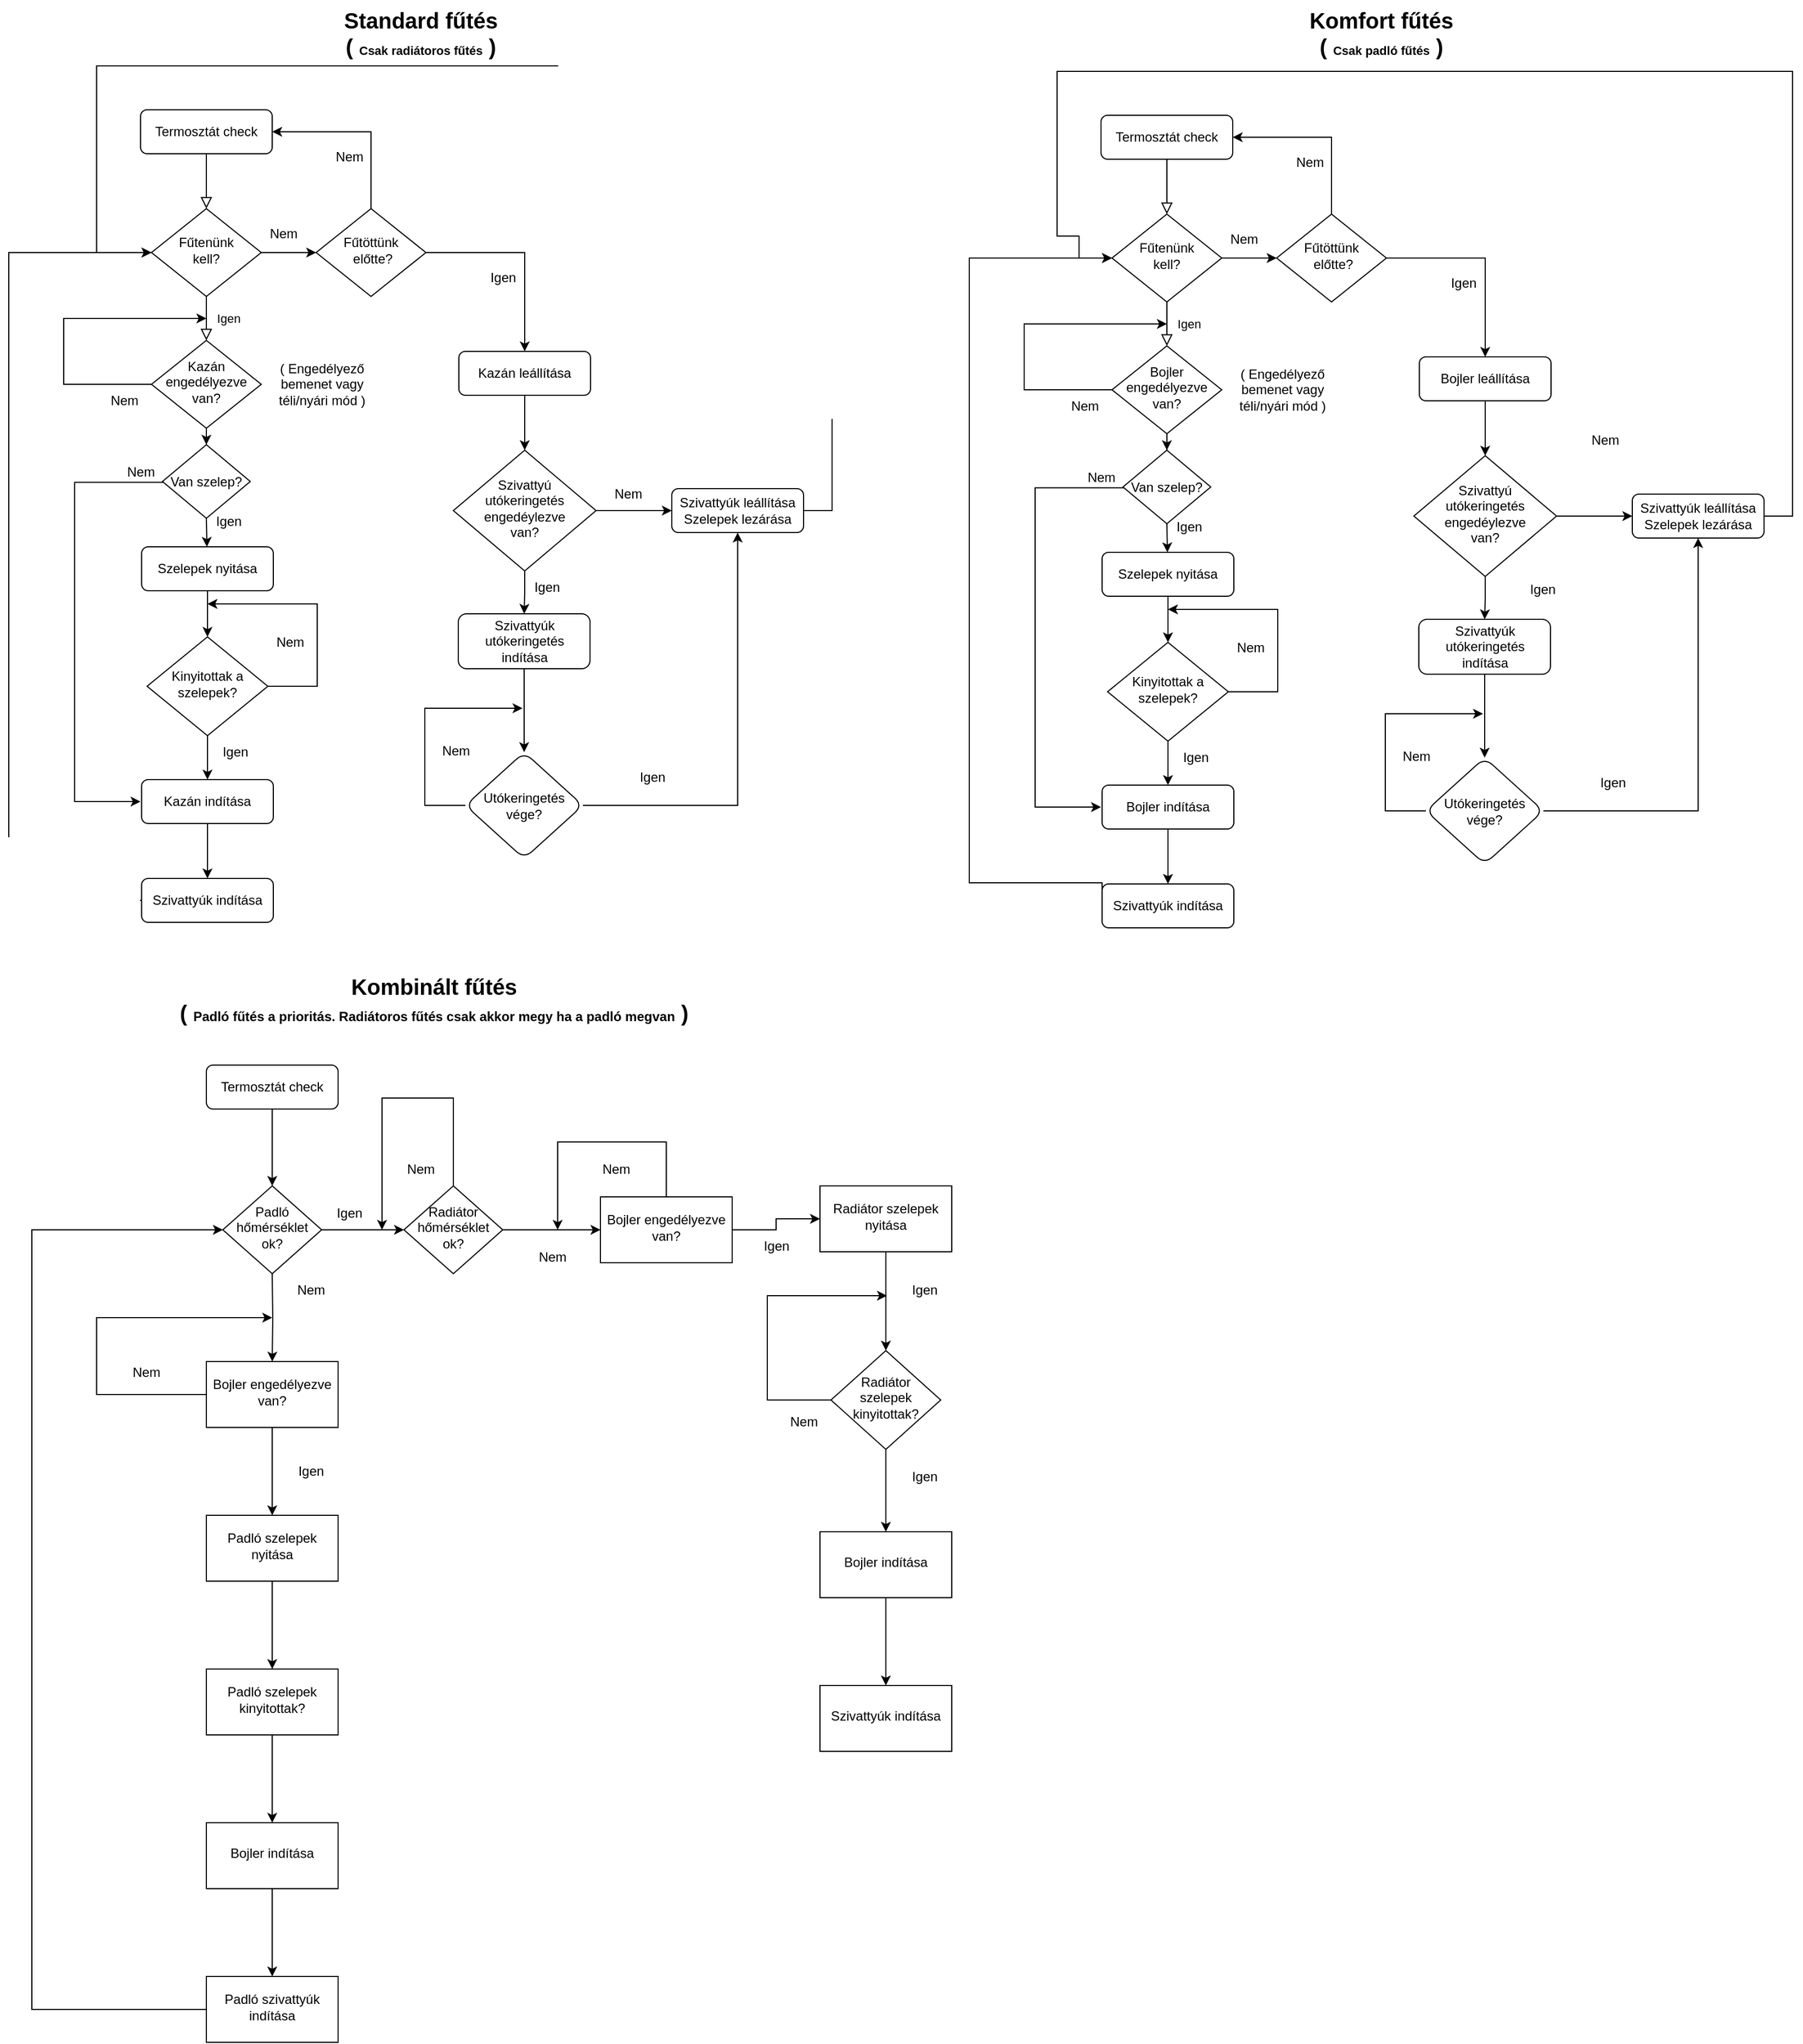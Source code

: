 <mxfile version="22.0.8" type="github">
  <diagram id="C5RBs43oDa-KdzZeNtuy" name="Page-1">
    <mxGraphModel dx="2022" dy="1817" grid="1" gridSize="5" guides="1" tooltips="1" connect="1" arrows="1" fold="1" page="1" pageScale="1" pageWidth="827" pageHeight="1169" math="0" shadow="0">
      <root>
        <mxCell id="WIyWlLk6GJQsqaUBKTNV-0" />
        <mxCell id="WIyWlLk6GJQsqaUBKTNV-1" parent="WIyWlLk6GJQsqaUBKTNV-0" />
        <mxCell id="BwI_lQwCWqoM442kbqM4-43" value="&lt;b&gt;&lt;font style=&quot;font-size: 20px;&quot;&gt;Standard fűtés&lt;br&gt;( &lt;/font&gt;&lt;font style=&quot;font-size: 11px;&quot;&gt;Csak radiátoros fűtés&lt;/font&gt;&lt;font style=&quot;font-size: 20px;&quot;&gt; )&lt;br&gt;&lt;/font&gt;&lt;/b&gt;" style="text;html=1;align=center;verticalAlign=middle;resizable=0;points=[];autosize=1;strokeColor=none;fillColor=none;" vertex="1" parent="WIyWlLk6GJQsqaUBKTNV-1">
          <mxGeometry x="-505" y="-980" width="160" height="60" as="geometry" />
        </mxCell>
        <mxCell id="BwI_lQwCWqoM442kbqM4-44" value="&lt;b&gt;&lt;font style=&quot;font-size: 20px;&quot;&gt;Komfort fűtés&lt;br&gt;( &lt;/font&gt;&lt;font style=&quot;font-size: 11px;&quot;&gt;Csak padló fűtés&lt;/font&gt;&lt;font style=&quot;font-size: 20px;&quot;&gt; )&lt;/font&gt;&lt;/b&gt;" style="text;html=1;align=center;verticalAlign=middle;resizable=0;points=[];autosize=1;strokeColor=none;fillColor=none;" vertex="1" parent="WIyWlLk6GJQsqaUBKTNV-1">
          <mxGeometry x="375" y="-980" width="150" height="60" as="geometry" />
        </mxCell>
        <mxCell id="BwI_lQwCWqoM442kbqM4-45" value="&lt;b&gt;&lt;font style=&quot;font-size: 20px;&quot;&gt;Kombinált fűtés&lt;br&gt;( &lt;/font&gt;&lt;font style=&quot;font-size: 12px;&quot;&gt;Padló fűtés a prioritás. Radiátoros fűtés csak akkor megy ha a padló megvan&lt;/font&gt;&lt;font style=&quot;font-size: 20px;&quot;&gt; )&lt;/font&gt;&lt;/b&gt;" style="text;html=1;align=center;verticalAlign=middle;resizable=0;points=[];autosize=1;strokeColor=none;fillColor=none;" vertex="1" parent="WIyWlLk6GJQsqaUBKTNV-1">
          <mxGeometry x="-658" y="-100" width="490" height="60" as="geometry" />
        </mxCell>
        <mxCell id="BwI_lQwCWqoM442kbqM4-46" value="" style="rounded=0;html=1;jettySize=auto;orthogonalLoop=1;fontSize=11;endArrow=block;endFill=0;endSize=8;strokeWidth=1;shadow=0;labelBackgroundColor=none;edgeStyle=orthogonalEdgeStyle;" edge="1" parent="WIyWlLk6GJQsqaUBKTNV-1" source="BwI_lQwCWqoM442kbqM4-47" target="BwI_lQwCWqoM442kbqM4-49">
          <mxGeometry relative="1" as="geometry" />
        </mxCell>
        <mxCell id="BwI_lQwCWqoM442kbqM4-47" value="Termosztát check" style="rounded=1;whiteSpace=wrap;html=1;fontSize=12;glass=0;strokeWidth=1;shadow=0;" vertex="1" parent="WIyWlLk6GJQsqaUBKTNV-1">
          <mxGeometry x="-680" y="-880" width="120" height="40" as="geometry" />
        </mxCell>
        <mxCell id="BwI_lQwCWqoM442kbqM4-48" value="Igen" style="rounded=0;html=1;jettySize=auto;orthogonalLoop=1;fontSize=11;endArrow=block;endFill=0;endSize=8;strokeWidth=1;shadow=0;labelBackgroundColor=none;edgeStyle=orthogonalEdgeStyle;" edge="1" parent="WIyWlLk6GJQsqaUBKTNV-1" source="BwI_lQwCWqoM442kbqM4-49" target="BwI_lQwCWqoM442kbqM4-51">
          <mxGeometry y="20" relative="1" as="geometry">
            <mxPoint as="offset" />
          </mxGeometry>
        </mxCell>
        <mxCell id="BwI_lQwCWqoM442kbqM4-49" value="Fűtenünk&lt;br&gt;kell?" style="rhombus;whiteSpace=wrap;html=1;shadow=0;fontFamily=Helvetica;fontSize=12;align=center;strokeWidth=1;spacing=6;spacingTop=-4;" vertex="1" parent="WIyWlLk6GJQsqaUBKTNV-1">
          <mxGeometry x="-670" y="-790" width="100" height="80" as="geometry" />
        </mxCell>
        <mxCell id="BwI_lQwCWqoM442kbqM4-206" value="" style="edgeStyle=orthogonalEdgeStyle;rounded=0;orthogonalLoop=1;jettySize=auto;html=1;" edge="1" parent="WIyWlLk6GJQsqaUBKTNV-1" source="BwI_lQwCWqoM442kbqM4-51" target="BwI_lQwCWqoM442kbqM4-205">
          <mxGeometry relative="1" as="geometry" />
        </mxCell>
        <mxCell id="BwI_lQwCWqoM442kbqM4-51" value="Kazán&lt;br&gt;engedélyezve van?" style="rhombus;whiteSpace=wrap;html=1;shadow=0;fontFamily=Helvetica;fontSize=12;align=center;strokeWidth=1;spacing=6;spacingTop=-4;" vertex="1" parent="WIyWlLk6GJQsqaUBKTNV-1">
          <mxGeometry x="-670" y="-670" width="100" height="80" as="geometry" />
        </mxCell>
        <mxCell id="BwI_lQwCWqoM442kbqM4-52" value="" style="edgeStyle=orthogonalEdgeStyle;rounded=0;orthogonalLoop=1;jettySize=auto;html=1;" edge="1" parent="WIyWlLk6GJQsqaUBKTNV-1" source="BwI_lQwCWqoM442kbqM4-53" target="BwI_lQwCWqoM442kbqM4-57">
          <mxGeometry relative="1" as="geometry" />
        </mxCell>
        <mxCell id="BwI_lQwCWqoM442kbqM4-53" value="Szelepek nyitása" style="rounded=1;whiteSpace=wrap;html=1;fontSize=12;glass=0;strokeWidth=1;shadow=0;" vertex="1" parent="WIyWlLk6GJQsqaUBKTNV-1">
          <mxGeometry x="-679" y="-482" width="120" height="40" as="geometry" />
        </mxCell>
        <mxCell id="BwI_lQwCWqoM442kbqM4-54" value="" style="endArrow=classic;html=1;rounded=0;exitX=0;exitY=0.5;exitDx=0;exitDy=0;" edge="1" parent="WIyWlLk6GJQsqaUBKTNV-1" source="BwI_lQwCWqoM442kbqM4-51">
          <mxGeometry width="50" height="50" relative="1" as="geometry">
            <mxPoint x="-695" y="-622.0" as="sourcePoint" />
            <mxPoint x="-620" y="-690" as="targetPoint" />
            <Array as="points">
              <mxPoint x="-750" y="-630" />
              <mxPoint x="-750" y="-690" />
            </Array>
          </mxGeometry>
        </mxCell>
        <mxCell id="BwI_lQwCWqoM442kbqM4-55" value="Nem" style="text;html=1;align=center;verticalAlign=middle;resizable=0;points=[];autosize=1;strokeColor=none;fillColor=none;" vertex="1" parent="WIyWlLk6GJQsqaUBKTNV-1">
          <mxGeometry x="-720" y="-630" width="50" height="30" as="geometry" />
        </mxCell>
        <mxCell id="BwI_lQwCWqoM442kbqM4-56" value="" style="edgeStyle=orthogonalEdgeStyle;rounded=0;orthogonalLoop=1;jettySize=auto;html=1;" edge="1" parent="WIyWlLk6GJQsqaUBKTNV-1" source="BwI_lQwCWqoM442kbqM4-57" target="BwI_lQwCWqoM442kbqM4-73">
          <mxGeometry relative="1" as="geometry" />
        </mxCell>
        <mxCell id="BwI_lQwCWqoM442kbqM4-57" value="Kinyitottak a szelepek?" style="rhombus;whiteSpace=wrap;html=1;shadow=0;fontFamily=Helvetica;fontSize=12;align=center;strokeWidth=1;spacing=6;spacingTop=-4;" vertex="1" parent="WIyWlLk6GJQsqaUBKTNV-1">
          <mxGeometry x="-674" y="-400" width="110" height="90" as="geometry" />
        </mxCell>
        <mxCell id="BwI_lQwCWqoM442kbqM4-58" value="" style="endArrow=classic;html=1;rounded=0;exitX=1;exitY=0.5;exitDx=0;exitDy=0;" edge="1" parent="WIyWlLk6GJQsqaUBKTNV-1" source="BwI_lQwCWqoM442kbqM4-57">
          <mxGeometry width="50" height="50" relative="1" as="geometry">
            <mxPoint x="-529" y="-370" as="sourcePoint" />
            <mxPoint x="-619" y="-430" as="targetPoint" />
            <Array as="points">
              <mxPoint x="-519" y="-355" />
              <mxPoint x="-519" y="-430" />
            </Array>
          </mxGeometry>
        </mxCell>
        <mxCell id="BwI_lQwCWqoM442kbqM4-59" value="Nem" style="text;html=1;align=center;verticalAlign=middle;resizable=0;points=[];autosize=1;strokeColor=none;fillColor=none;" vertex="1" parent="WIyWlLk6GJQsqaUBKTNV-1">
          <mxGeometry x="-569" y="-410" width="50" height="30" as="geometry" />
        </mxCell>
        <mxCell id="BwI_lQwCWqoM442kbqM4-60" value="" style="edgeStyle=orthogonalEdgeStyle;rounded=0;orthogonalLoop=1;jettySize=auto;html=1;entryX=0;entryY=0.5;entryDx=0;entryDy=0;exitX=0;exitY=0.5;exitDx=0;exitDy=0;" edge="1" parent="WIyWlLk6GJQsqaUBKTNV-1" source="BwI_lQwCWqoM442kbqM4-61" target="BwI_lQwCWqoM442kbqM4-49">
          <mxGeometry relative="1" as="geometry">
            <mxPoint x="-790" y="-750" as="targetPoint" />
            <Array as="points">
              <mxPoint x="-800" y="-160" />
              <mxPoint x="-800" y="-750" />
            </Array>
          </mxGeometry>
        </mxCell>
        <mxCell id="BwI_lQwCWqoM442kbqM4-61" value="Szivattyúk indítása" style="rounded=1;whiteSpace=wrap;html=1;fontSize=12;glass=0;strokeWidth=1;shadow=0;" vertex="1" parent="WIyWlLk6GJQsqaUBKTNV-1">
          <mxGeometry x="-679" y="-180" width="120" height="40" as="geometry" />
        </mxCell>
        <mxCell id="BwI_lQwCWqoM442kbqM4-62" value="Igen" style="text;html=1;align=center;verticalAlign=middle;resizable=0;points=[];autosize=1;strokeColor=none;fillColor=none;" vertex="1" parent="WIyWlLk6GJQsqaUBKTNV-1">
          <mxGeometry x="-619" y="-310" width="50" height="30" as="geometry" />
        </mxCell>
        <mxCell id="BwI_lQwCWqoM442kbqM4-63" value="Fűtöttünk&lt;br&gt;&amp;nbsp;előtte?" style="rhombus;whiteSpace=wrap;html=1;shadow=0;fontFamily=Helvetica;fontSize=12;align=center;strokeWidth=1;spacing=6;spacingTop=-4;" vertex="1" parent="WIyWlLk6GJQsqaUBKTNV-1">
          <mxGeometry x="-520" y="-790" width="100" height="80" as="geometry" />
        </mxCell>
        <mxCell id="BwI_lQwCWqoM442kbqM4-64" value="" style="endArrow=classic;html=1;rounded=0;exitX=1;exitY=0.5;exitDx=0;exitDy=0;entryX=0;entryY=0.5;entryDx=0;entryDy=0;" edge="1" parent="WIyWlLk6GJQsqaUBKTNV-1" source="BwI_lQwCWqoM442kbqM4-49" target="BwI_lQwCWqoM442kbqM4-63">
          <mxGeometry width="50" height="50" relative="1" as="geometry">
            <mxPoint x="-530" y="-650" as="sourcePoint" />
            <mxPoint x="-480" y="-700" as="targetPoint" />
          </mxGeometry>
        </mxCell>
        <mxCell id="BwI_lQwCWqoM442kbqM4-65" value="" style="endArrow=classic;html=1;rounded=0;exitX=0.5;exitY=0;exitDx=0;exitDy=0;entryX=1;entryY=0.5;entryDx=0;entryDy=0;" edge="1" parent="WIyWlLk6GJQsqaUBKTNV-1" source="BwI_lQwCWqoM442kbqM4-63" target="BwI_lQwCWqoM442kbqM4-47">
          <mxGeometry width="50" height="50" relative="1" as="geometry">
            <mxPoint x="-530" y="-650" as="sourcePoint" />
            <mxPoint x="-480" y="-700" as="targetPoint" />
            <Array as="points">
              <mxPoint x="-470" y="-860" />
            </Array>
          </mxGeometry>
        </mxCell>
        <mxCell id="BwI_lQwCWqoM442kbqM4-66" value="Nem" style="text;html=1;align=center;verticalAlign=middle;resizable=0;points=[];autosize=1;strokeColor=none;fillColor=none;" vertex="1" parent="WIyWlLk6GJQsqaUBKTNV-1">
          <mxGeometry x="-515" y="-852" width="50" height="30" as="geometry" />
        </mxCell>
        <mxCell id="BwI_lQwCWqoM442kbqM4-67" value="Nem" style="text;html=1;align=center;verticalAlign=middle;resizable=0;points=[];autosize=1;strokeColor=none;fillColor=none;" vertex="1" parent="WIyWlLk6GJQsqaUBKTNV-1">
          <mxGeometry x="-575" y="-782" width="50" height="30" as="geometry" />
        </mxCell>
        <mxCell id="BwI_lQwCWqoM442kbqM4-70" value="" style="endArrow=classic;html=1;rounded=0;exitX=1;exitY=0.5;exitDx=0;exitDy=0;entryX=0.5;entryY=0;entryDx=0;entryDy=0;" edge="1" parent="WIyWlLk6GJQsqaUBKTNV-1" source="BwI_lQwCWqoM442kbqM4-63">
          <mxGeometry width="50" height="50" relative="1" as="geometry">
            <mxPoint x="-530" y="-650" as="sourcePoint" />
            <mxPoint x="-330" y="-660" as="targetPoint" />
            <Array as="points">
              <mxPoint x="-330" y="-750" />
            </Array>
          </mxGeometry>
        </mxCell>
        <mxCell id="BwI_lQwCWqoM442kbqM4-71" value="Igen" style="text;html=1;align=center;verticalAlign=middle;resizable=0;points=[];autosize=1;strokeColor=none;fillColor=none;" vertex="1" parent="WIyWlLk6GJQsqaUBKTNV-1">
          <mxGeometry x="-375" y="-742" width="50" height="30" as="geometry" />
        </mxCell>
        <mxCell id="BwI_lQwCWqoM442kbqM4-72" value="" style="edgeStyle=orthogonalEdgeStyle;rounded=0;orthogonalLoop=1;jettySize=auto;html=1;" edge="1" parent="WIyWlLk6GJQsqaUBKTNV-1" source="BwI_lQwCWqoM442kbqM4-73" target="BwI_lQwCWqoM442kbqM4-61">
          <mxGeometry relative="1" as="geometry" />
        </mxCell>
        <mxCell id="BwI_lQwCWqoM442kbqM4-73" value="Kazán indítása" style="rounded=1;whiteSpace=wrap;html=1;fontSize=12;glass=0;strokeWidth=1;shadow=0;" vertex="1" parent="WIyWlLk6GJQsqaUBKTNV-1">
          <mxGeometry x="-679" y="-270" width="120" height="40" as="geometry" />
        </mxCell>
        <mxCell id="BwI_lQwCWqoM442kbqM4-74" value="" style="edgeStyle=orthogonalEdgeStyle;rounded=0;orthogonalLoop=1;jettySize=auto;html=1;" edge="1" parent="WIyWlLk6GJQsqaUBKTNV-1" source="BwI_lQwCWqoM442kbqM4-75" target="BwI_lQwCWqoM442kbqM4-77">
          <mxGeometry relative="1" as="geometry" />
        </mxCell>
        <mxCell id="BwI_lQwCWqoM442kbqM4-75" value="Kazán leállítása" style="rounded=1;whiteSpace=wrap;html=1;fontSize=12;glass=0;strokeWidth=1;shadow=0;" vertex="1" parent="WIyWlLk6GJQsqaUBKTNV-1">
          <mxGeometry x="-390" y="-660" width="120" height="40" as="geometry" />
        </mxCell>
        <mxCell id="BwI_lQwCWqoM442kbqM4-76" value="" style="edgeStyle=orthogonalEdgeStyle;rounded=0;orthogonalLoop=1;jettySize=auto;html=1;" edge="1" parent="WIyWlLk6GJQsqaUBKTNV-1" source="BwI_lQwCWqoM442kbqM4-77" target="BwI_lQwCWqoM442kbqM4-79">
          <mxGeometry relative="1" as="geometry" />
        </mxCell>
        <mxCell id="BwI_lQwCWqoM442kbqM4-194" value="" style="edgeStyle=orthogonalEdgeStyle;rounded=0;orthogonalLoop=1;jettySize=auto;html=1;" edge="1" parent="WIyWlLk6GJQsqaUBKTNV-1" source="BwI_lQwCWqoM442kbqM4-77" target="BwI_lQwCWqoM442kbqM4-81">
          <mxGeometry relative="1" as="geometry" />
        </mxCell>
        <mxCell id="BwI_lQwCWqoM442kbqM4-77" value="Szivattyú&lt;br&gt;utókeringetés&lt;br&gt;engedéylezve&lt;br&gt;van?" style="rhombus;whiteSpace=wrap;html=1;shadow=0;fontFamily=Helvetica;fontSize=12;align=center;strokeWidth=1;spacing=6;spacingTop=-4;" vertex="1" parent="WIyWlLk6GJQsqaUBKTNV-1">
          <mxGeometry x="-395" y="-570" width="130" height="110" as="geometry" />
        </mxCell>
        <mxCell id="BwI_lQwCWqoM442kbqM4-196" value="" style="edgeStyle=orthogonalEdgeStyle;rounded=0;orthogonalLoop=1;jettySize=auto;html=1;" edge="1" parent="WIyWlLk6GJQsqaUBKTNV-1" source="BwI_lQwCWqoM442kbqM4-79" target="BwI_lQwCWqoM442kbqM4-195">
          <mxGeometry relative="1" as="geometry" />
        </mxCell>
        <mxCell id="BwI_lQwCWqoM442kbqM4-79" value="Szivattyúk utókeringetés&lt;br&gt;indítása" style="rounded=1;whiteSpace=wrap;html=1;fontSize=12;glass=0;strokeWidth=1;shadow=0;" vertex="1" parent="WIyWlLk6GJQsqaUBKTNV-1">
          <mxGeometry x="-390.5" y="-421" width="120" height="50" as="geometry" />
        </mxCell>
        <mxCell id="BwI_lQwCWqoM442kbqM4-80" value="" style="edgeStyle=orthogonalEdgeStyle;rounded=0;orthogonalLoop=1;jettySize=auto;html=1;exitX=1;exitY=0.5;exitDx=0;exitDy=0;" edge="1" parent="WIyWlLk6GJQsqaUBKTNV-1" source="BwI_lQwCWqoM442kbqM4-81">
          <mxGeometry relative="1" as="geometry">
            <mxPoint x="-670" y="-750" as="targetPoint" />
            <Array as="points">
              <mxPoint x="-50" y="-515" />
              <mxPoint x="-50" y="-920" />
              <mxPoint x="-720" y="-920" />
              <mxPoint x="-720" y="-750" />
            </Array>
          </mxGeometry>
        </mxCell>
        <mxCell id="BwI_lQwCWqoM442kbqM4-81" value="Szivattyúk leállítása&lt;br&gt;Szelepek lezárása" style="rounded=1;whiteSpace=wrap;html=1;fontSize=12;glass=0;strokeWidth=1;shadow=0;" vertex="1" parent="WIyWlLk6GJQsqaUBKTNV-1">
          <mxGeometry x="-196" y="-535" width="120" height="40" as="geometry" />
        </mxCell>
        <mxCell id="BwI_lQwCWqoM442kbqM4-83" value="Igen" style="text;html=1;align=center;verticalAlign=middle;resizable=0;points=[];autosize=1;strokeColor=none;fillColor=none;" vertex="1" parent="WIyWlLk6GJQsqaUBKTNV-1">
          <mxGeometry x="-335" y="-460" width="50" height="30" as="geometry" />
        </mxCell>
        <mxCell id="BwI_lQwCWqoM442kbqM4-84" value="Nem" style="text;html=1;align=center;verticalAlign=middle;resizable=0;points=[];autosize=1;strokeColor=none;fillColor=none;" vertex="1" parent="WIyWlLk6GJQsqaUBKTNV-1">
          <mxGeometry x="-261" y="-545" width="50" height="30" as="geometry" />
        </mxCell>
        <mxCell id="BwI_lQwCWqoM442kbqM4-85" value="( Engedélyező &lt;br&gt;bemenet vagy&lt;br&gt;téli/nyári mód )" style="text;html=1;align=center;verticalAlign=middle;resizable=0;points=[];autosize=1;strokeColor=none;fillColor=none;" vertex="1" parent="WIyWlLk6GJQsqaUBKTNV-1">
          <mxGeometry x="-565" y="-660" width="100" height="60" as="geometry" />
        </mxCell>
        <mxCell id="BwI_lQwCWqoM442kbqM4-133" value="" style="edgeStyle=orthogonalEdgeStyle;rounded=0;orthogonalLoop=1;jettySize=auto;html=1;entryX=0.5;entryY=0;entryDx=0;entryDy=0;exitX=0.5;exitY=1;exitDx=0;exitDy=0;" edge="1" parent="WIyWlLk6GJQsqaUBKTNV-1" source="BwI_lQwCWqoM442kbqM4-126" target="BwI_lQwCWqoM442kbqM4-127">
          <mxGeometry relative="1" as="geometry">
            <mxPoint x="-728" y="10" as="targetPoint" />
          </mxGeometry>
        </mxCell>
        <mxCell id="BwI_lQwCWqoM442kbqM4-126" value="Termosztát check" style="rounded=1;whiteSpace=wrap;html=1;fontSize=12;glass=0;strokeWidth=1;shadow=0;" vertex="1" parent="WIyWlLk6GJQsqaUBKTNV-1">
          <mxGeometry x="-620" y="-10" width="120" height="40" as="geometry" />
        </mxCell>
        <mxCell id="BwI_lQwCWqoM442kbqM4-180" value="" style="edgeStyle=orthogonalEdgeStyle;rounded=0;orthogonalLoop=1;jettySize=auto;html=1;" edge="1" parent="WIyWlLk6GJQsqaUBKTNV-1" source="BwI_lQwCWqoM442kbqM4-127" target="BwI_lQwCWqoM442kbqM4-178">
          <mxGeometry relative="1" as="geometry" />
        </mxCell>
        <mxCell id="BwI_lQwCWqoM442kbqM4-127" value="Padló hőmérséklet ok?" style="rhombus;whiteSpace=wrap;html=1;shadow=0;fontFamily=Helvetica;fontSize=12;align=center;strokeWidth=1;spacing=6;spacingTop=-4;" vertex="1" parent="WIyWlLk6GJQsqaUBKTNV-1">
          <mxGeometry x="-605" y="100" width="90" height="80" as="geometry" />
        </mxCell>
        <mxCell id="BwI_lQwCWqoM442kbqM4-131" value="Igen" style="text;html=1;align=center;verticalAlign=middle;resizable=0;points=[];autosize=1;strokeColor=none;fillColor=none;" vertex="1" parent="WIyWlLk6GJQsqaUBKTNV-1">
          <mxGeometry x="-515" y="110" width="50" height="30" as="geometry" />
        </mxCell>
        <mxCell id="BwI_lQwCWqoM442kbqM4-160" value="" style="edgeStyle=orthogonalEdgeStyle;rounded=0;orthogonalLoop=1;jettySize=auto;html=1;" edge="1" parent="WIyWlLk6GJQsqaUBKTNV-1" target="BwI_lQwCWqoM442kbqM4-159">
          <mxGeometry relative="1" as="geometry">
            <mxPoint x="-560" y="180" as="sourcePoint" />
          </mxGeometry>
        </mxCell>
        <mxCell id="BwI_lQwCWqoM442kbqM4-143" value="" style="edgeStyle=orthogonalEdgeStyle;rounded=0;orthogonalLoop=1;jettySize=auto;html=1;" edge="1" parent="WIyWlLk6GJQsqaUBKTNV-1" source="BwI_lQwCWqoM442kbqM4-140" target="BwI_lQwCWqoM442kbqM4-142">
          <mxGeometry relative="1" as="geometry" />
        </mxCell>
        <mxCell id="BwI_lQwCWqoM442kbqM4-175" value="" style="edgeStyle=orthogonalEdgeStyle;rounded=0;orthogonalLoop=1;jettySize=auto;html=1;" edge="1" parent="WIyWlLk6GJQsqaUBKTNV-1" source="BwI_lQwCWqoM442kbqM4-140">
          <mxGeometry relative="1" as="geometry">
            <mxPoint x="-300" y="140" as="targetPoint" />
            <Array as="points">
              <mxPoint x="-201" y="60" />
              <mxPoint x="-300" y="60" />
            </Array>
          </mxGeometry>
        </mxCell>
        <mxCell id="BwI_lQwCWqoM442kbqM4-140" value="Bojler engedélyezve van?" style="whiteSpace=wrap;html=1;shadow=0;strokeWidth=1;spacing=6;spacingTop=-4;" vertex="1" parent="WIyWlLk6GJQsqaUBKTNV-1">
          <mxGeometry x="-261" y="110" width="120" height="60" as="geometry" />
        </mxCell>
        <mxCell id="BwI_lQwCWqoM442kbqM4-147" value="" style="edgeStyle=orthogonalEdgeStyle;rounded=0;orthogonalLoop=1;jettySize=auto;html=1;" edge="1" parent="WIyWlLk6GJQsqaUBKTNV-1" source="BwI_lQwCWqoM442kbqM4-142" target="BwI_lQwCWqoM442kbqM4-146">
          <mxGeometry relative="1" as="geometry" />
        </mxCell>
        <mxCell id="BwI_lQwCWqoM442kbqM4-142" value="Radiátor szelepek nyitása" style="whiteSpace=wrap;html=1;shadow=0;strokeWidth=1;spacing=6;spacingTop=-4;" vertex="1" parent="WIyWlLk6GJQsqaUBKTNV-1">
          <mxGeometry x="-61" y="100" width="120" height="60" as="geometry" />
        </mxCell>
        <mxCell id="BwI_lQwCWqoM442kbqM4-149" value="" style="edgeStyle=orthogonalEdgeStyle;rounded=0;orthogonalLoop=1;jettySize=auto;html=1;" edge="1" parent="WIyWlLk6GJQsqaUBKTNV-1" source="BwI_lQwCWqoM442kbqM4-146" target="BwI_lQwCWqoM442kbqM4-148">
          <mxGeometry relative="1" as="geometry" />
        </mxCell>
        <mxCell id="BwI_lQwCWqoM442kbqM4-186" value="" style="edgeStyle=orthogonalEdgeStyle;rounded=0;orthogonalLoop=1;jettySize=auto;html=1;" edge="1" parent="WIyWlLk6GJQsqaUBKTNV-1" source="BwI_lQwCWqoM442kbqM4-146">
          <mxGeometry relative="1" as="geometry">
            <mxPoint y="200" as="targetPoint" />
            <Array as="points">
              <mxPoint x="-109" y="295" />
              <mxPoint x="-109" y="200" />
            </Array>
          </mxGeometry>
        </mxCell>
        <mxCell id="BwI_lQwCWqoM442kbqM4-146" value="Radiátor szelepek kinyitottak?" style="rhombus;whiteSpace=wrap;html=1;shadow=0;strokeWidth=1;spacing=6;spacingTop=-4;" vertex="1" parent="WIyWlLk6GJQsqaUBKTNV-1">
          <mxGeometry x="-51" y="250" width="100" height="90" as="geometry" />
        </mxCell>
        <mxCell id="BwI_lQwCWqoM442kbqM4-151" value="" style="edgeStyle=orthogonalEdgeStyle;rounded=0;orthogonalLoop=1;jettySize=auto;html=1;" edge="1" parent="WIyWlLk6GJQsqaUBKTNV-1" source="BwI_lQwCWqoM442kbqM4-148" target="BwI_lQwCWqoM442kbqM4-150">
          <mxGeometry relative="1" as="geometry" />
        </mxCell>
        <mxCell id="BwI_lQwCWqoM442kbqM4-148" value="Bojler indítása" style="whiteSpace=wrap;html=1;shadow=0;strokeWidth=1;spacing=6;spacingTop=-4;" vertex="1" parent="WIyWlLk6GJQsqaUBKTNV-1">
          <mxGeometry x="-61" y="415" width="120" height="60" as="geometry" />
        </mxCell>
        <mxCell id="BwI_lQwCWqoM442kbqM4-150" value="Szivattyúk indítása" style="whiteSpace=wrap;html=1;shadow=0;strokeWidth=1;spacing=6;spacingTop=-4;" vertex="1" parent="WIyWlLk6GJQsqaUBKTNV-1">
          <mxGeometry x="-61" y="555" width="120" height="60" as="geometry" />
        </mxCell>
        <mxCell id="BwI_lQwCWqoM442kbqM4-155" value="Igen" style="text;html=1;align=center;verticalAlign=middle;resizable=0;points=[];autosize=1;strokeColor=none;fillColor=none;" vertex="1" parent="WIyWlLk6GJQsqaUBKTNV-1">
          <mxGeometry x="-126" y="140" width="50" height="30" as="geometry" />
        </mxCell>
        <mxCell id="BwI_lQwCWqoM442kbqM4-156" value="Igen" style="text;html=1;align=center;verticalAlign=middle;resizable=0;points=[];autosize=1;strokeColor=none;fillColor=none;" vertex="1" parent="WIyWlLk6GJQsqaUBKTNV-1">
          <mxGeometry x="9" y="180" width="50" height="30" as="geometry" />
        </mxCell>
        <mxCell id="BwI_lQwCWqoM442kbqM4-157" value="Igen" style="text;html=1;align=center;verticalAlign=middle;resizable=0;points=[];autosize=1;strokeColor=none;fillColor=none;" vertex="1" parent="WIyWlLk6GJQsqaUBKTNV-1">
          <mxGeometry x="9" y="350" width="50" height="30" as="geometry" />
        </mxCell>
        <mxCell id="BwI_lQwCWqoM442kbqM4-162" value="" style="edgeStyle=orthogonalEdgeStyle;rounded=0;orthogonalLoop=1;jettySize=auto;html=1;" edge="1" parent="WIyWlLk6GJQsqaUBKTNV-1" source="BwI_lQwCWqoM442kbqM4-159" target="BwI_lQwCWqoM442kbqM4-161">
          <mxGeometry relative="1" as="geometry" />
        </mxCell>
        <mxCell id="BwI_lQwCWqoM442kbqM4-171" style="edgeStyle=orthogonalEdgeStyle;rounded=0;orthogonalLoop=1;jettySize=auto;html=1;" edge="1" parent="WIyWlLk6GJQsqaUBKTNV-1" source="BwI_lQwCWqoM442kbqM4-159">
          <mxGeometry relative="1" as="geometry">
            <mxPoint x="-560" y="220" as="targetPoint" />
            <Array as="points">
              <mxPoint x="-720" y="290" />
              <mxPoint x="-720" y="220" />
            </Array>
          </mxGeometry>
        </mxCell>
        <mxCell id="BwI_lQwCWqoM442kbqM4-159" value="Bojler engedélyezve van?" style="whiteSpace=wrap;html=1;shadow=0;strokeWidth=1;spacing=6;spacingTop=-4;" vertex="1" parent="WIyWlLk6GJQsqaUBKTNV-1">
          <mxGeometry x="-620" y="260" width="120" height="60" as="geometry" />
        </mxCell>
        <mxCell id="BwI_lQwCWqoM442kbqM4-164" value="" style="edgeStyle=orthogonalEdgeStyle;rounded=0;orthogonalLoop=1;jettySize=auto;html=1;" edge="1" parent="WIyWlLk6GJQsqaUBKTNV-1" source="BwI_lQwCWqoM442kbqM4-161" target="BwI_lQwCWqoM442kbqM4-163">
          <mxGeometry relative="1" as="geometry" />
        </mxCell>
        <mxCell id="BwI_lQwCWqoM442kbqM4-161" value="Padló szelepek nyitása" style="whiteSpace=wrap;html=1;shadow=0;strokeWidth=1;spacing=6;spacingTop=-4;" vertex="1" parent="WIyWlLk6GJQsqaUBKTNV-1">
          <mxGeometry x="-620" y="400" width="120" height="60" as="geometry" />
        </mxCell>
        <mxCell id="BwI_lQwCWqoM442kbqM4-166" value="" style="edgeStyle=orthogonalEdgeStyle;rounded=0;orthogonalLoop=1;jettySize=auto;html=1;" edge="1" parent="WIyWlLk6GJQsqaUBKTNV-1" source="BwI_lQwCWqoM442kbqM4-163" target="BwI_lQwCWqoM442kbqM4-165">
          <mxGeometry relative="1" as="geometry" />
        </mxCell>
        <mxCell id="BwI_lQwCWqoM442kbqM4-163" value="Padló szelepek kinyitottak?" style="whiteSpace=wrap;html=1;shadow=0;strokeWidth=1;spacing=6;spacingTop=-4;" vertex="1" parent="WIyWlLk6GJQsqaUBKTNV-1">
          <mxGeometry x="-620" y="540" width="120" height="60" as="geometry" />
        </mxCell>
        <mxCell id="BwI_lQwCWqoM442kbqM4-168" value="" style="edgeStyle=orthogonalEdgeStyle;rounded=0;orthogonalLoop=1;jettySize=auto;html=1;" edge="1" parent="WIyWlLk6GJQsqaUBKTNV-1" source="BwI_lQwCWqoM442kbqM4-165" target="BwI_lQwCWqoM442kbqM4-167">
          <mxGeometry relative="1" as="geometry" />
        </mxCell>
        <mxCell id="BwI_lQwCWqoM442kbqM4-165" value="Bojler indítása" style="whiteSpace=wrap;html=1;shadow=0;strokeWidth=1;spacing=6;spacingTop=-4;" vertex="1" parent="WIyWlLk6GJQsqaUBKTNV-1">
          <mxGeometry x="-620" y="680" width="120" height="60" as="geometry" />
        </mxCell>
        <mxCell id="BwI_lQwCWqoM442kbqM4-182" value="" style="edgeStyle=orthogonalEdgeStyle;rounded=0;orthogonalLoop=1;jettySize=auto;html=1;entryX=0;entryY=0.5;entryDx=0;entryDy=0;" edge="1" parent="WIyWlLk6GJQsqaUBKTNV-1" source="BwI_lQwCWqoM442kbqM4-167" target="BwI_lQwCWqoM442kbqM4-127">
          <mxGeometry relative="1" as="geometry">
            <mxPoint x="-710" y="130" as="targetPoint" />
            <Array as="points">
              <mxPoint x="-779" y="850" />
              <mxPoint x="-779" y="140" />
            </Array>
          </mxGeometry>
        </mxCell>
        <mxCell id="BwI_lQwCWqoM442kbqM4-167" value="Padló szivattyúk indítása" style="whiteSpace=wrap;html=1;shadow=0;strokeWidth=1;spacing=6;spacingTop=-4;" vertex="1" parent="WIyWlLk6GJQsqaUBKTNV-1">
          <mxGeometry x="-620" y="820" width="120" height="60" as="geometry" />
        </mxCell>
        <mxCell id="BwI_lQwCWqoM442kbqM4-172" value="Nem" style="text;html=1;align=center;verticalAlign=middle;resizable=0;points=[];autosize=1;strokeColor=none;fillColor=none;" vertex="1" parent="WIyWlLk6GJQsqaUBKTNV-1">
          <mxGeometry x="-700" y="255" width="50" height="30" as="geometry" />
        </mxCell>
        <mxCell id="BwI_lQwCWqoM442kbqM4-173" value="Igen" style="text;html=1;align=center;verticalAlign=middle;resizable=0;points=[];autosize=1;strokeColor=none;fillColor=none;" vertex="1" parent="WIyWlLk6GJQsqaUBKTNV-1">
          <mxGeometry x="-550" y="345" width="50" height="30" as="geometry" />
        </mxCell>
        <mxCell id="BwI_lQwCWqoM442kbqM4-176" value="Nem" style="text;html=1;align=center;verticalAlign=middle;resizable=0;points=[];autosize=1;strokeColor=none;fillColor=none;" vertex="1" parent="WIyWlLk6GJQsqaUBKTNV-1">
          <mxGeometry x="-272" y="70" width="50" height="30" as="geometry" />
        </mxCell>
        <mxCell id="BwI_lQwCWqoM442kbqM4-177" value="Nem" style="text;html=1;align=center;verticalAlign=middle;resizable=0;points=[];autosize=1;strokeColor=none;fillColor=none;" vertex="1" parent="WIyWlLk6GJQsqaUBKTNV-1">
          <mxGeometry x="-550" y="180" width="50" height="30" as="geometry" />
        </mxCell>
        <mxCell id="BwI_lQwCWqoM442kbqM4-183" value="" style="edgeStyle=orthogonalEdgeStyle;rounded=0;orthogonalLoop=1;jettySize=auto;html=1;" edge="1" parent="WIyWlLk6GJQsqaUBKTNV-1" source="BwI_lQwCWqoM442kbqM4-178" target="BwI_lQwCWqoM442kbqM4-140">
          <mxGeometry relative="1" as="geometry" />
        </mxCell>
        <mxCell id="BwI_lQwCWqoM442kbqM4-189" value="" style="edgeStyle=orthogonalEdgeStyle;rounded=0;orthogonalLoop=1;jettySize=auto;html=1;" edge="1" parent="WIyWlLk6GJQsqaUBKTNV-1" source="BwI_lQwCWqoM442kbqM4-178">
          <mxGeometry relative="1" as="geometry">
            <mxPoint x="-460" y="140" as="targetPoint" />
            <Array as="points">
              <mxPoint x="-395" y="20" />
            </Array>
          </mxGeometry>
        </mxCell>
        <mxCell id="BwI_lQwCWqoM442kbqM4-178" value="Radiátor&lt;br&gt;hőmérséklet ok?" style="rhombus;whiteSpace=wrap;html=1;shadow=0;fontFamily=Helvetica;fontSize=12;align=center;strokeWidth=1;spacing=6;spacingTop=-4;" vertex="1" parent="WIyWlLk6GJQsqaUBKTNV-1">
          <mxGeometry x="-440" y="100" width="90" height="80" as="geometry" />
        </mxCell>
        <mxCell id="BwI_lQwCWqoM442kbqM4-184" value="Nem" style="text;html=1;align=center;verticalAlign=middle;resizable=0;points=[];autosize=1;strokeColor=none;fillColor=none;" vertex="1" parent="WIyWlLk6GJQsqaUBKTNV-1">
          <mxGeometry x="-330" y="150" width="50" height="30" as="geometry" />
        </mxCell>
        <mxCell id="BwI_lQwCWqoM442kbqM4-187" value="Nem" style="text;html=1;align=center;verticalAlign=middle;resizable=0;points=[];autosize=1;strokeColor=none;fillColor=none;" vertex="1" parent="WIyWlLk6GJQsqaUBKTNV-1">
          <mxGeometry x="-101" y="300" width="50" height="30" as="geometry" />
        </mxCell>
        <mxCell id="BwI_lQwCWqoM442kbqM4-190" value="Nem" style="text;html=1;align=center;verticalAlign=middle;resizable=0;points=[];autosize=1;strokeColor=none;fillColor=none;" vertex="1" parent="WIyWlLk6GJQsqaUBKTNV-1">
          <mxGeometry x="-450" y="70" width="50" height="30" as="geometry" />
        </mxCell>
        <mxCell id="BwI_lQwCWqoM442kbqM4-197" value="" style="edgeStyle=orthogonalEdgeStyle;rounded=0;orthogonalLoop=1;jettySize=auto;html=1;entryX=0.5;entryY=1;entryDx=0;entryDy=0;" edge="1" parent="WIyWlLk6GJQsqaUBKTNV-1" source="BwI_lQwCWqoM442kbqM4-195" target="BwI_lQwCWqoM442kbqM4-81">
          <mxGeometry relative="1" as="geometry">
            <mxPoint x="-139" y="-222" as="targetPoint" />
          </mxGeometry>
        </mxCell>
        <mxCell id="BwI_lQwCWqoM442kbqM4-199" value="" style="edgeStyle=orthogonalEdgeStyle;rounded=0;orthogonalLoop=1;jettySize=auto;html=1;" edge="1" parent="WIyWlLk6GJQsqaUBKTNV-1" source="BwI_lQwCWqoM442kbqM4-195">
          <mxGeometry relative="1" as="geometry">
            <mxPoint x="-332" y="-335" as="targetPoint" />
            <Array as="points">
              <mxPoint x="-421" y="-246" />
              <mxPoint x="-421" y="-335" />
            </Array>
          </mxGeometry>
        </mxCell>
        <mxCell id="BwI_lQwCWqoM442kbqM4-195" value="Utókeringetés vége?" style="rhombus;whiteSpace=wrap;html=1;rounded=1;glass=0;strokeWidth=1;shadow=0;" vertex="1" parent="WIyWlLk6GJQsqaUBKTNV-1">
          <mxGeometry x="-384" y="-295" width="107" height="97" as="geometry" />
        </mxCell>
        <mxCell id="BwI_lQwCWqoM442kbqM4-198" value="Igen" style="text;html=1;align=center;verticalAlign=middle;resizable=0;points=[];autosize=1;strokeColor=none;fillColor=none;" vertex="1" parent="WIyWlLk6GJQsqaUBKTNV-1">
          <mxGeometry x="-239" y="-287" width="50" height="30" as="geometry" />
        </mxCell>
        <mxCell id="BwI_lQwCWqoM442kbqM4-200" value="Nem" style="text;html=1;align=center;verticalAlign=middle;resizable=0;points=[];autosize=1;strokeColor=none;fillColor=none;" vertex="1" parent="WIyWlLk6GJQsqaUBKTNV-1">
          <mxGeometry x="-415" y="-310" width="44" height="27" as="geometry" />
        </mxCell>
        <mxCell id="BwI_lQwCWqoM442kbqM4-211" value="" style="edgeStyle=orthogonalEdgeStyle;rounded=0;orthogonalLoop=1;jettySize=auto;html=1;" edge="1" parent="WIyWlLk6GJQsqaUBKTNV-1">
          <mxGeometry relative="1" as="geometry">
            <mxPoint x="-625.006" y="-540.772" as="sourcePoint" />
            <mxPoint x="-680" y="-250" as="targetPoint" />
            <Array as="points">
              <mxPoint x="-740.02" y="-541.26" />
              <mxPoint x="-740.02" y="-249.26" />
            </Array>
          </mxGeometry>
        </mxCell>
        <mxCell id="BwI_lQwCWqoM442kbqM4-205" value="Van szelep?" style="rhombus;whiteSpace=wrap;html=1;" vertex="1" parent="WIyWlLk6GJQsqaUBKTNV-1">
          <mxGeometry x="-660" y="-575" width="80" height="67" as="geometry" />
        </mxCell>
        <mxCell id="BwI_lQwCWqoM442kbqM4-209" value="" style="endArrow=classic;html=1;rounded=0;exitX=0.5;exitY=1;exitDx=0;exitDy=0;entryX=0.5;entryY=0;entryDx=0;entryDy=0;" edge="1" parent="WIyWlLk6GJQsqaUBKTNV-1" source="BwI_lQwCWqoM442kbqM4-205">
          <mxGeometry width="50" height="50" relative="1" as="geometry">
            <mxPoint x="-620.5" y="-508" as="sourcePoint" />
            <mxPoint x="-619.5" y="-482" as="targetPoint" />
          </mxGeometry>
        </mxCell>
        <mxCell id="BwI_lQwCWqoM442kbqM4-212" value="Nem" style="text;html=1;align=center;verticalAlign=middle;resizable=0;points=[];autosize=1;strokeColor=none;fillColor=none;" vertex="1" parent="WIyWlLk6GJQsqaUBKTNV-1">
          <mxGeometry x="-705" y="-565" width="50" height="30" as="geometry" />
        </mxCell>
        <mxCell id="BwI_lQwCWqoM442kbqM4-213" value="Igen" style="text;html=1;align=center;verticalAlign=middle;resizable=0;points=[];autosize=1;strokeColor=none;fillColor=none;" vertex="1" parent="WIyWlLk6GJQsqaUBKTNV-1">
          <mxGeometry x="-625" y="-520" width="50" height="30" as="geometry" />
        </mxCell>
        <mxCell id="BwI_lQwCWqoM442kbqM4-214" value="" style="rounded=0;html=1;jettySize=auto;orthogonalLoop=1;fontSize=11;endArrow=block;endFill=0;endSize=8;strokeWidth=1;shadow=0;labelBackgroundColor=none;edgeStyle=orthogonalEdgeStyle;" edge="1" parent="WIyWlLk6GJQsqaUBKTNV-1" source="BwI_lQwCWqoM442kbqM4-215" target="BwI_lQwCWqoM442kbqM4-217">
          <mxGeometry relative="1" as="geometry" />
        </mxCell>
        <mxCell id="BwI_lQwCWqoM442kbqM4-215" value="Termosztát check" style="rounded=1;whiteSpace=wrap;html=1;fontSize=12;glass=0;strokeWidth=1;shadow=0;" vertex="1" parent="WIyWlLk6GJQsqaUBKTNV-1">
          <mxGeometry x="195.0" y="-875" width="120" height="40" as="geometry" />
        </mxCell>
        <mxCell id="BwI_lQwCWqoM442kbqM4-216" value="Igen" style="rounded=0;html=1;jettySize=auto;orthogonalLoop=1;fontSize=11;endArrow=block;endFill=0;endSize=8;strokeWidth=1;shadow=0;labelBackgroundColor=none;edgeStyle=orthogonalEdgeStyle;" edge="1" parent="WIyWlLk6GJQsqaUBKTNV-1" source="BwI_lQwCWqoM442kbqM4-217" target="BwI_lQwCWqoM442kbqM4-219">
          <mxGeometry y="20" relative="1" as="geometry">
            <mxPoint as="offset" />
          </mxGeometry>
        </mxCell>
        <mxCell id="BwI_lQwCWqoM442kbqM4-217" value="Fűtenünk&lt;br&gt;kell?" style="rhombus;whiteSpace=wrap;html=1;shadow=0;fontFamily=Helvetica;fontSize=12;align=center;strokeWidth=1;spacing=6;spacingTop=-4;" vertex="1" parent="WIyWlLk6GJQsqaUBKTNV-1">
          <mxGeometry x="205.0" y="-785" width="100" height="80" as="geometry" />
        </mxCell>
        <mxCell id="BwI_lQwCWqoM442kbqM4-218" value="" style="edgeStyle=orthogonalEdgeStyle;rounded=0;orthogonalLoop=1;jettySize=auto;html=1;" edge="1" parent="WIyWlLk6GJQsqaUBKTNV-1" source="BwI_lQwCWqoM442kbqM4-219" target="BwI_lQwCWqoM442kbqM4-258">
          <mxGeometry relative="1" as="geometry" />
        </mxCell>
        <mxCell id="BwI_lQwCWqoM442kbqM4-219" value="Bojler&lt;br&gt;engedélyezve van?" style="rhombus;whiteSpace=wrap;html=1;shadow=0;fontFamily=Helvetica;fontSize=12;align=center;strokeWidth=1;spacing=6;spacingTop=-4;" vertex="1" parent="WIyWlLk6GJQsqaUBKTNV-1">
          <mxGeometry x="205.0" y="-665" width="100" height="80" as="geometry" />
        </mxCell>
        <mxCell id="BwI_lQwCWqoM442kbqM4-220" value="" style="edgeStyle=orthogonalEdgeStyle;rounded=0;orthogonalLoop=1;jettySize=auto;html=1;" edge="1" parent="WIyWlLk6GJQsqaUBKTNV-1" source="BwI_lQwCWqoM442kbqM4-221" target="BwI_lQwCWqoM442kbqM4-225">
          <mxGeometry relative="1" as="geometry" />
        </mxCell>
        <mxCell id="BwI_lQwCWqoM442kbqM4-221" value="Szelepek nyitása" style="rounded=1;whiteSpace=wrap;html=1;fontSize=12;glass=0;strokeWidth=1;shadow=0;" vertex="1" parent="WIyWlLk6GJQsqaUBKTNV-1">
          <mxGeometry x="196.0" y="-477" width="120" height="40" as="geometry" />
        </mxCell>
        <mxCell id="BwI_lQwCWqoM442kbqM4-222" value="" style="endArrow=classic;html=1;rounded=0;exitX=0;exitY=0.5;exitDx=0;exitDy=0;" edge="1" parent="WIyWlLk6GJQsqaUBKTNV-1" source="BwI_lQwCWqoM442kbqM4-219">
          <mxGeometry width="50" height="50" relative="1" as="geometry">
            <mxPoint x="180.0" y="-617.0" as="sourcePoint" />
            <mxPoint x="255.0" y="-685" as="targetPoint" />
            <Array as="points">
              <mxPoint x="125.0" y="-625" />
              <mxPoint x="125.0" y="-685" />
            </Array>
          </mxGeometry>
        </mxCell>
        <mxCell id="BwI_lQwCWqoM442kbqM4-223" value="Nem" style="text;html=1;align=center;verticalAlign=middle;resizable=0;points=[];autosize=1;strokeColor=none;fillColor=none;" vertex="1" parent="WIyWlLk6GJQsqaUBKTNV-1">
          <mxGeometry x="155.0" y="-625" width="50" height="30" as="geometry" />
        </mxCell>
        <mxCell id="BwI_lQwCWqoM442kbqM4-224" value="" style="edgeStyle=orthogonalEdgeStyle;rounded=0;orthogonalLoop=1;jettySize=auto;html=1;" edge="1" parent="WIyWlLk6GJQsqaUBKTNV-1" source="BwI_lQwCWqoM442kbqM4-225" target="BwI_lQwCWqoM442kbqM4-239">
          <mxGeometry relative="1" as="geometry" />
        </mxCell>
        <mxCell id="BwI_lQwCWqoM442kbqM4-225" value="Kinyitottak a szelepek?" style="rhombus;whiteSpace=wrap;html=1;shadow=0;fontFamily=Helvetica;fontSize=12;align=center;strokeWidth=1;spacing=6;spacingTop=-4;" vertex="1" parent="WIyWlLk6GJQsqaUBKTNV-1">
          <mxGeometry x="201.0" y="-395" width="110" height="90" as="geometry" />
        </mxCell>
        <mxCell id="BwI_lQwCWqoM442kbqM4-226" value="" style="endArrow=classic;html=1;rounded=0;exitX=1;exitY=0.5;exitDx=0;exitDy=0;" edge="1" parent="WIyWlLk6GJQsqaUBKTNV-1" source="BwI_lQwCWqoM442kbqM4-225">
          <mxGeometry width="50" height="50" relative="1" as="geometry">
            <mxPoint x="346.0" y="-365" as="sourcePoint" />
            <mxPoint x="256.0" y="-425" as="targetPoint" />
            <Array as="points">
              <mxPoint x="356.0" y="-350" />
              <mxPoint x="356.0" y="-425" />
            </Array>
          </mxGeometry>
        </mxCell>
        <mxCell id="BwI_lQwCWqoM442kbqM4-227" value="Nem" style="text;html=1;align=center;verticalAlign=middle;resizable=0;points=[];autosize=1;strokeColor=none;fillColor=none;" vertex="1" parent="WIyWlLk6GJQsqaUBKTNV-1">
          <mxGeometry x="306.0" y="-405" width="50" height="30" as="geometry" />
        </mxCell>
        <mxCell id="BwI_lQwCWqoM442kbqM4-228" value="" style="edgeStyle=orthogonalEdgeStyle;rounded=0;orthogonalLoop=1;jettySize=auto;html=1;entryX=0;entryY=0.5;entryDx=0;entryDy=0;exitX=0;exitY=0.5;exitDx=0;exitDy=0;" edge="1" parent="WIyWlLk6GJQsqaUBKTNV-1" source="BwI_lQwCWqoM442kbqM4-229" target="BwI_lQwCWqoM442kbqM4-217">
          <mxGeometry relative="1" as="geometry">
            <mxPoint x="85.0" y="-745" as="targetPoint" />
            <Array as="points">
              <mxPoint x="75.0" y="-176" />
              <mxPoint x="75.0" y="-745" />
            </Array>
          </mxGeometry>
        </mxCell>
        <mxCell id="BwI_lQwCWqoM442kbqM4-229" value="Szivattyúk indítása" style="rounded=1;whiteSpace=wrap;html=1;fontSize=12;glass=0;strokeWidth=1;shadow=0;" vertex="1" parent="WIyWlLk6GJQsqaUBKTNV-1">
          <mxGeometry x="196.0" y="-175" width="120" height="40" as="geometry" />
        </mxCell>
        <mxCell id="BwI_lQwCWqoM442kbqM4-230" value="Igen" style="text;html=1;align=center;verticalAlign=middle;resizable=0;points=[];autosize=1;strokeColor=none;fillColor=none;" vertex="1" parent="WIyWlLk6GJQsqaUBKTNV-1">
          <mxGeometry x="256.0" y="-305" width="50" height="30" as="geometry" />
        </mxCell>
        <mxCell id="BwI_lQwCWqoM442kbqM4-231" value="Fűtöttünk&lt;br&gt;&amp;nbsp;előtte?" style="rhombus;whiteSpace=wrap;html=1;shadow=0;fontFamily=Helvetica;fontSize=12;align=center;strokeWidth=1;spacing=6;spacingTop=-4;" vertex="1" parent="WIyWlLk6GJQsqaUBKTNV-1">
          <mxGeometry x="355.0" y="-785" width="100" height="80" as="geometry" />
        </mxCell>
        <mxCell id="BwI_lQwCWqoM442kbqM4-232" value="" style="endArrow=classic;html=1;rounded=0;exitX=1;exitY=0.5;exitDx=0;exitDy=0;entryX=0;entryY=0.5;entryDx=0;entryDy=0;" edge="1" parent="WIyWlLk6GJQsqaUBKTNV-1" source="BwI_lQwCWqoM442kbqM4-217" target="BwI_lQwCWqoM442kbqM4-231">
          <mxGeometry width="50" height="50" relative="1" as="geometry">
            <mxPoint x="345.0" y="-645" as="sourcePoint" />
            <mxPoint x="395.0" y="-695" as="targetPoint" />
          </mxGeometry>
        </mxCell>
        <mxCell id="BwI_lQwCWqoM442kbqM4-233" value="" style="endArrow=classic;html=1;rounded=0;exitX=0.5;exitY=0;exitDx=0;exitDy=0;entryX=1;entryY=0.5;entryDx=0;entryDy=0;" edge="1" parent="WIyWlLk6GJQsqaUBKTNV-1" source="BwI_lQwCWqoM442kbqM4-231" target="BwI_lQwCWqoM442kbqM4-215">
          <mxGeometry width="50" height="50" relative="1" as="geometry">
            <mxPoint x="345.0" y="-645" as="sourcePoint" />
            <mxPoint x="395.0" y="-695" as="targetPoint" />
            <Array as="points">
              <mxPoint x="405.0" y="-855" />
            </Array>
          </mxGeometry>
        </mxCell>
        <mxCell id="BwI_lQwCWqoM442kbqM4-234" value="Nem" style="text;html=1;align=center;verticalAlign=middle;resizable=0;points=[];autosize=1;strokeColor=none;fillColor=none;" vertex="1" parent="WIyWlLk6GJQsqaUBKTNV-1">
          <mxGeometry x="360.0" y="-847" width="50" height="30" as="geometry" />
        </mxCell>
        <mxCell id="BwI_lQwCWqoM442kbqM4-235" value="Nem" style="text;html=1;align=center;verticalAlign=middle;resizable=0;points=[];autosize=1;strokeColor=none;fillColor=none;" vertex="1" parent="WIyWlLk6GJQsqaUBKTNV-1">
          <mxGeometry x="300.0" y="-777" width="50" height="30" as="geometry" />
        </mxCell>
        <mxCell id="BwI_lQwCWqoM442kbqM4-236" value="" style="endArrow=classic;html=1;rounded=0;exitX=1;exitY=0.5;exitDx=0;exitDy=0;entryX=0.5;entryY=0;entryDx=0;entryDy=0;" edge="1" parent="WIyWlLk6GJQsqaUBKTNV-1" source="BwI_lQwCWqoM442kbqM4-231">
          <mxGeometry width="50" height="50" relative="1" as="geometry">
            <mxPoint x="345.0" y="-645" as="sourcePoint" />
            <mxPoint x="545" y="-655" as="targetPoint" />
            <Array as="points">
              <mxPoint x="545" y="-745" />
            </Array>
          </mxGeometry>
        </mxCell>
        <mxCell id="BwI_lQwCWqoM442kbqM4-237" value="Igen" style="text;html=1;align=center;verticalAlign=middle;resizable=0;points=[];autosize=1;strokeColor=none;fillColor=none;" vertex="1" parent="WIyWlLk6GJQsqaUBKTNV-1">
          <mxGeometry x="500.0" y="-737" width="50" height="30" as="geometry" />
        </mxCell>
        <mxCell id="BwI_lQwCWqoM442kbqM4-238" value="" style="edgeStyle=orthogonalEdgeStyle;rounded=0;orthogonalLoop=1;jettySize=auto;html=1;" edge="1" parent="WIyWlLk6GJQsqaUBKTNV-1" source="BwI_lQwCWqoM442kbqM4-239" target="BwI_lQwCWqoM442kbqM4-229">
          <mxGeometry relative="1" as="geometry" />
        </mxCell>
        <mxCell id="BwI_lQwCWqoM442kbqM4-239" value="Bojler indítása" style="rounded=1;whiteSpace=wrap;html=1;fontSize=12;glass=0;strokeWidth=1;shadow=0;" vertex="1" parent="WIyWlLk6GJQsqaUBKTNV-1">
          <mxGeometry x="196.0" y="-265" width="120" height="40" as="geometry" />
        </mxCell>
        <mxCell id="BwI_lQwCWqoM442kbqM4-240" value="" style="edgeStyle=orthogonalEdgeStyle;rounded=0;orthogonalLoop=1;jettySize=auto;html=1;" edge="1" parent="WIyWlLk6GJQsqaUBKTNV-1" source="BwI_lQwCWqoM442kbqM4-241" target="BwI_lQwCWqoM442kbqM4-244">
          <mxGeometry relative="1" as="geometry" />
        </mxCell>
        <mxCell id="BwI_lQwCWqoM442kbqM4-241" value="Bojler leállítása" style="rounded=1;whiteSpace=wrap;html=1;fontSize=12;glass=0;strokeWidth=1;shadow=0;" vertex="1" parent="WIyWlLk6GJQsqaUBKTNV-1">
          <mxGeometry x="485.0" y="-655" width="120" height="40" as="geometry" />
        </mxCell>
        <mxCell id="BwI_lQwCWqoM442kbqM4-242" value="" style="edgeStyle=orthogonalEdgeStyle;rounded=0;orthogonalLoop=1;jettySize=auto;html=1;" edge="1" parent="WIyWlLk6GJQsqaUBKTNV-1" source="BwI_lQwCWqoM442kbqM4-244" target="BwI_lQwCWqoM442kbqM4-246">
          <mxGeometry relative="1" as="geometry" />
        </mxCell>
        <mxCell id="BwI_lQwCWqoM442kbqM4-243" value="" style="edgeStyle=orthogonalEdgeStyle;rounded=0;orthogonalLoop=1;jettySize=auto;html=1;" edge="1" parent="WIyWlLk6GJQsqaUBKTNV-1" source="BwI_lQwCWqoM442kbqM4-244" target="BwI_lQwCWqoM442kbqM4-248">
          <mxGeometry relative="1" as="geometry" />
        </mxCell>
        <mxCell id="BwI_lQwCWqoM442kbqM4-244" value="Szivattyú&lt;br&gt;utókeringetés&lt;br&gt;engedéylezve&lt;br&gt;van?" style="rhombus;whiteSpace=wrap;html=1;shadow=0;fontFamily=Helvetica;fontSize=12;align=center;strokeWidth=1;spacing=6;spacingTop=-4;" vertex="1" parent="WIyWlLk6GJQsqaUBKTNV-1">
          <mxGeometry x="480.0" y="-565" width="130" height="110" as="geometry" />
        </mxCell>
        <mxCell id="BwI_lQwCWqoM442kbqM4-245" value="" style="edgeStyle=orthogonalEdgeStyle;rounded=0;orthogonalLoop=1;jettySize=auto;html=1;" edge="1" parent="WIyWlLk6GJQsqaUBKTNV-1" source="BwI_lQwCWqoM442kbqM4-246" target="BwI_lQwCWqoM442kbqM4-254">
          <mxGeometry relative="1" as="geometry" />
        </mxCell>
        <mxCell id="BwI_lQwCWqoM442kbqM4-246" value="Szivattyúk utókeringetés&lt;br&gt;indítása" style="rounded=1;whiteSpace=wrap;html=1;fontSize=12;glass=0;strokeWidth=1;shadow=0;" vertex="1" parent="WIyWlLk6GJQsqaUBKTNV-1">
          <mxGeometry x="484.5" y="-416" width="120" height="50" as="geometry" />
        </mxCell>
        <mxCell id="BwI_lQwCWqoM442kbqM4-247" value="" style="edgeStyle=orthogonalEdgeStyle;rounded=0;orthogonalLoop=1;jettySize=auto;html=1;exitX=1;exitY=0.5;exitDx=0;exitDy=0;" edge="1" parent="WIyWlLk6GJQsqaUBKTNV-1" source="BwI_lQwCWqoM442kbqM4-248">
          <mxGeometry relative="1" as="geometry">
            <mxPoint x="205.0" y="-745" as="targetPoint" />
            <Array as="points">
              <mxPoint x="825" y="-510" />
              <mxPoint x="825" y="-915" />
              <mxPoint x="155.0" y="-915" />
              <mxPoint x="155.0" y="-765" />
              <mxPoint x="175.0" y="-765" />
              <mxPoint x="175.0" y="-745" />
            </Array>
          </mxGeometry>
        </mxCell>
        <mxCell id="BwI_lQwCWqoM442kbqM4-248" value="Szivattyúk leállítása&lt;br&gt;Szelepek lezárása" style="rounded=1;whiteSpace=wrap;html=1;fontSize=12;glass=0;strokeWidth=1;shadow=0;" vertex="1" parent="WIyWlLk6GJQsqaUBKTNV-1">
          <mxGeometry x="679" y="-530" width="120" height="40" as="geometry" />
        </mxCell>
        <mxCell id="BwI_lQwCWqoM442kbqM4-249" value="Igen" style="text;html=1;align=center;verticalAlign=middle;resizable=0;points=[];autosize=1;strokeColor=none;fillColor=none;" vertex="1" parent="WIyWlLk6GJQsqaUBKTNV-1">
          <mxGeometry x="572" y="-458" width="50" height="30" as="geometry" />
        </mxCell>
        <mxCell id="BwI_lQwCWqoM442kbqM4-250" value="Nem" style="text;html=1;align=center;verticalAlign=middle;resizable=0;points=[];autosize=1;strokeColor=none;fillColor=none;" vertex="1" parent="WIyWlLk6GJQsqaUBKTNV-1">
          <mxGeometry x="629" y="-594" width="50" height="30" as="geometry" />
        </mxCell>
        <mxCell id="BwI_lQwCWqoM442kbqM4-251" value="( Engedélyező &lt;br&gt;bemenet vagy&lt;br&gt;téli/nyári mód )" style="text;html=1;align=center;verticalAlign=middle;resizable=0;points=[];autosize=1;strokeColor=none;fillColor=none;" vertex="1" parent="WIyWlLk6GJQsqaUBKTNV-1">
          <mxGeometry x="310.0" y="-655" width="100" height="60" as="geometry" />
        </mxCell>
        <mxCell id="BwI_lQwCWqoM442kbqM4-252" value="" style="edgeStyle=orthogonalEdgeStyle;rounded=0;orthogonalLoop=1;jettySize=auto;html=1;entryX=0.5;entryY=1;entryDx=0;entryDy=0;" edge="1" parent="WIyWlLk6GJQsqaUBKTNV-1" source="BwI_lQwCWqoM442kbqM4-254" target="BwI_lQwCWqoM442kbqM4-248">
          <mxGeometry relative="1" as="geometry">
            <mxPoint x="736" y="-217" as="targetPoint" />
          </mxGeometry>
        </mxCell>
        <mxCell id="BwI_lQwCWqoM442kbqM4-253" value="" style="edgeStyle=orthogonalEdgeStyle;rounded=0;orthogonalLoop=1;jettySize=auto;html=1;" edge="1" parent="WIyWlLk6GJQsqaUBKTNV-1" source="BwI_lQwCWqoM442kbqM4-254">
          <mxGeometry relative="1" as="geometry">
            <mxPoint x="543" y="-330" as="targetPoint" />
            <Array as="points">
              <mxPoint x="454.0" y="-241" />
              <mxPoint x="454.0" y="-330" />
            </Array>
          </mxGeometry>
        </mxCell>
        <mxCell id="BwI_lQwCWqoM442kbqM4-254" value="Utókeringetés vége?" style="rhombus;whiteSpace=wrap;html=1;rounded=1;glass=0;strokeWidth=1;shadow=0;" vertex="1" parent="WIyWlLk6GJQsqaUBKTNV-1">
          <mxGeometry x="491.0" y="-290" width="107" height="97" as="geometry" />
        </mxCell>
        <mxCell id="BwI_lQwCWqoM442kbqM4-255" value="Igen" style="text;html=1;align=center;verticalAlign=middle;resizable=0;points=[];autosize=1;strokeColor=none;fillColor=none;" vertex="1" parent="WIyWlLk6GJQsqaUBKTNV-1">
          <mxGeometry x="636" y="-282" width="50" height="30" as="geometry" />
        </mxCell>
        <mxCell id="BwI_lQwCWqoM442kbqM4-256" value="Nem" style="text;html=1;align=center;verticalAlign=middle;resizable=0;points=[];autosize=1;strokeColor=none;fillColor=none;" vertex="1" parent="WIyWlLk6GJQsqaUBKTNV-1">
          <mxGeometry x="460.0" y="-305" width="44" height="27" as="geometry" />
        </mxCell>
        <mxCell id="BwI_lQwCWqoM442kbqM4-257" value="" style="edgeStyle=orthogonalEdgeStyle;rounded=0;orthogonalLoop=1;jettySize=auto;html=1;" edge="1" parent="WIyWlLk6GJQsqaUBKTNV-1">
          <mxGeometry relative="1" as="geometry">
            <mxPoint x="249.994" y="-535.772" as="sourcePoint" />
            <mxPoint x="195.0" y="-245" as="targetPoint" />
            <Array as="points">
              <mxPoint x="134.98" y="-536.26" />
              <mxPoint x="134.98" y="-244.26" />
            </Array>
          </mxGeometry>
        </mxCell>
        <mxCell id="BwI_lQwCWqoM442kbqM4-258" value="Van szelep?" style="rhombus;whiteSpace=wrap;html=1;" vertex="1" parent="WIyWlLk6GJQsqaUBKTNV-1">
          <mxGeometry x="215.0" y="-570" width="80" height="67" as="geometry" />
        </mxCell>
        <mxCell id="BwI_lQwCWqoM442kbqM4-259" value="" style="endArrow=classic;html=1;rounded=0;exitX=0.5;exitY=1;exitDx=0;exitDy=0;entryX=0.5;entryY=0;entryDx=0;entryDy=0;" edge="1" parent="WIyWlLk6GJQsqaUBKTNV-1" source="BwI_lQwCWqoM442kbqM4-258">
          <mxGeometry width="50" height="50" relative="1" as="geometry">
            <mxPoint x="254.5" y="-503" as="sourcePoint" />
            <mxPoint x="255.5" y="-477" as="targetPoint" />
          </mxGeometry>
        </mxCell>
        <mxCell id="BwI_lQwCWqoM442kbqM4-260" value="Nem" style="text;html=1;align=center;verticalAlign=middle;resizable=0;points=[];autosize=1;strokeColor=none;fillColor=none;" vertex="1" parent="WIyWlLk6GJQsqaUBKTNV-1">
          <mxGeometry x="170.0" y="-560" width="50" height="30" as="geometry" />
        </mxCell>
        <mxCell id="BwI_lQwCWqoM442kbqM4-261" value="Igen" style="text;html=1;align=center;verticalAlign=middle;resizable=0;points=[];autosize=1;strokeColor=none;fillColor=none;" vertex="1" parent="WIyWlLk6GJQsqaUBKTNV-1">
          <mxGeometry x="250.0" y="-515" width="50" height="30" as="geometry" />
        </mxCell>
      </root>
    </mxGraphModel>
  </diagram>
</mxfile>
